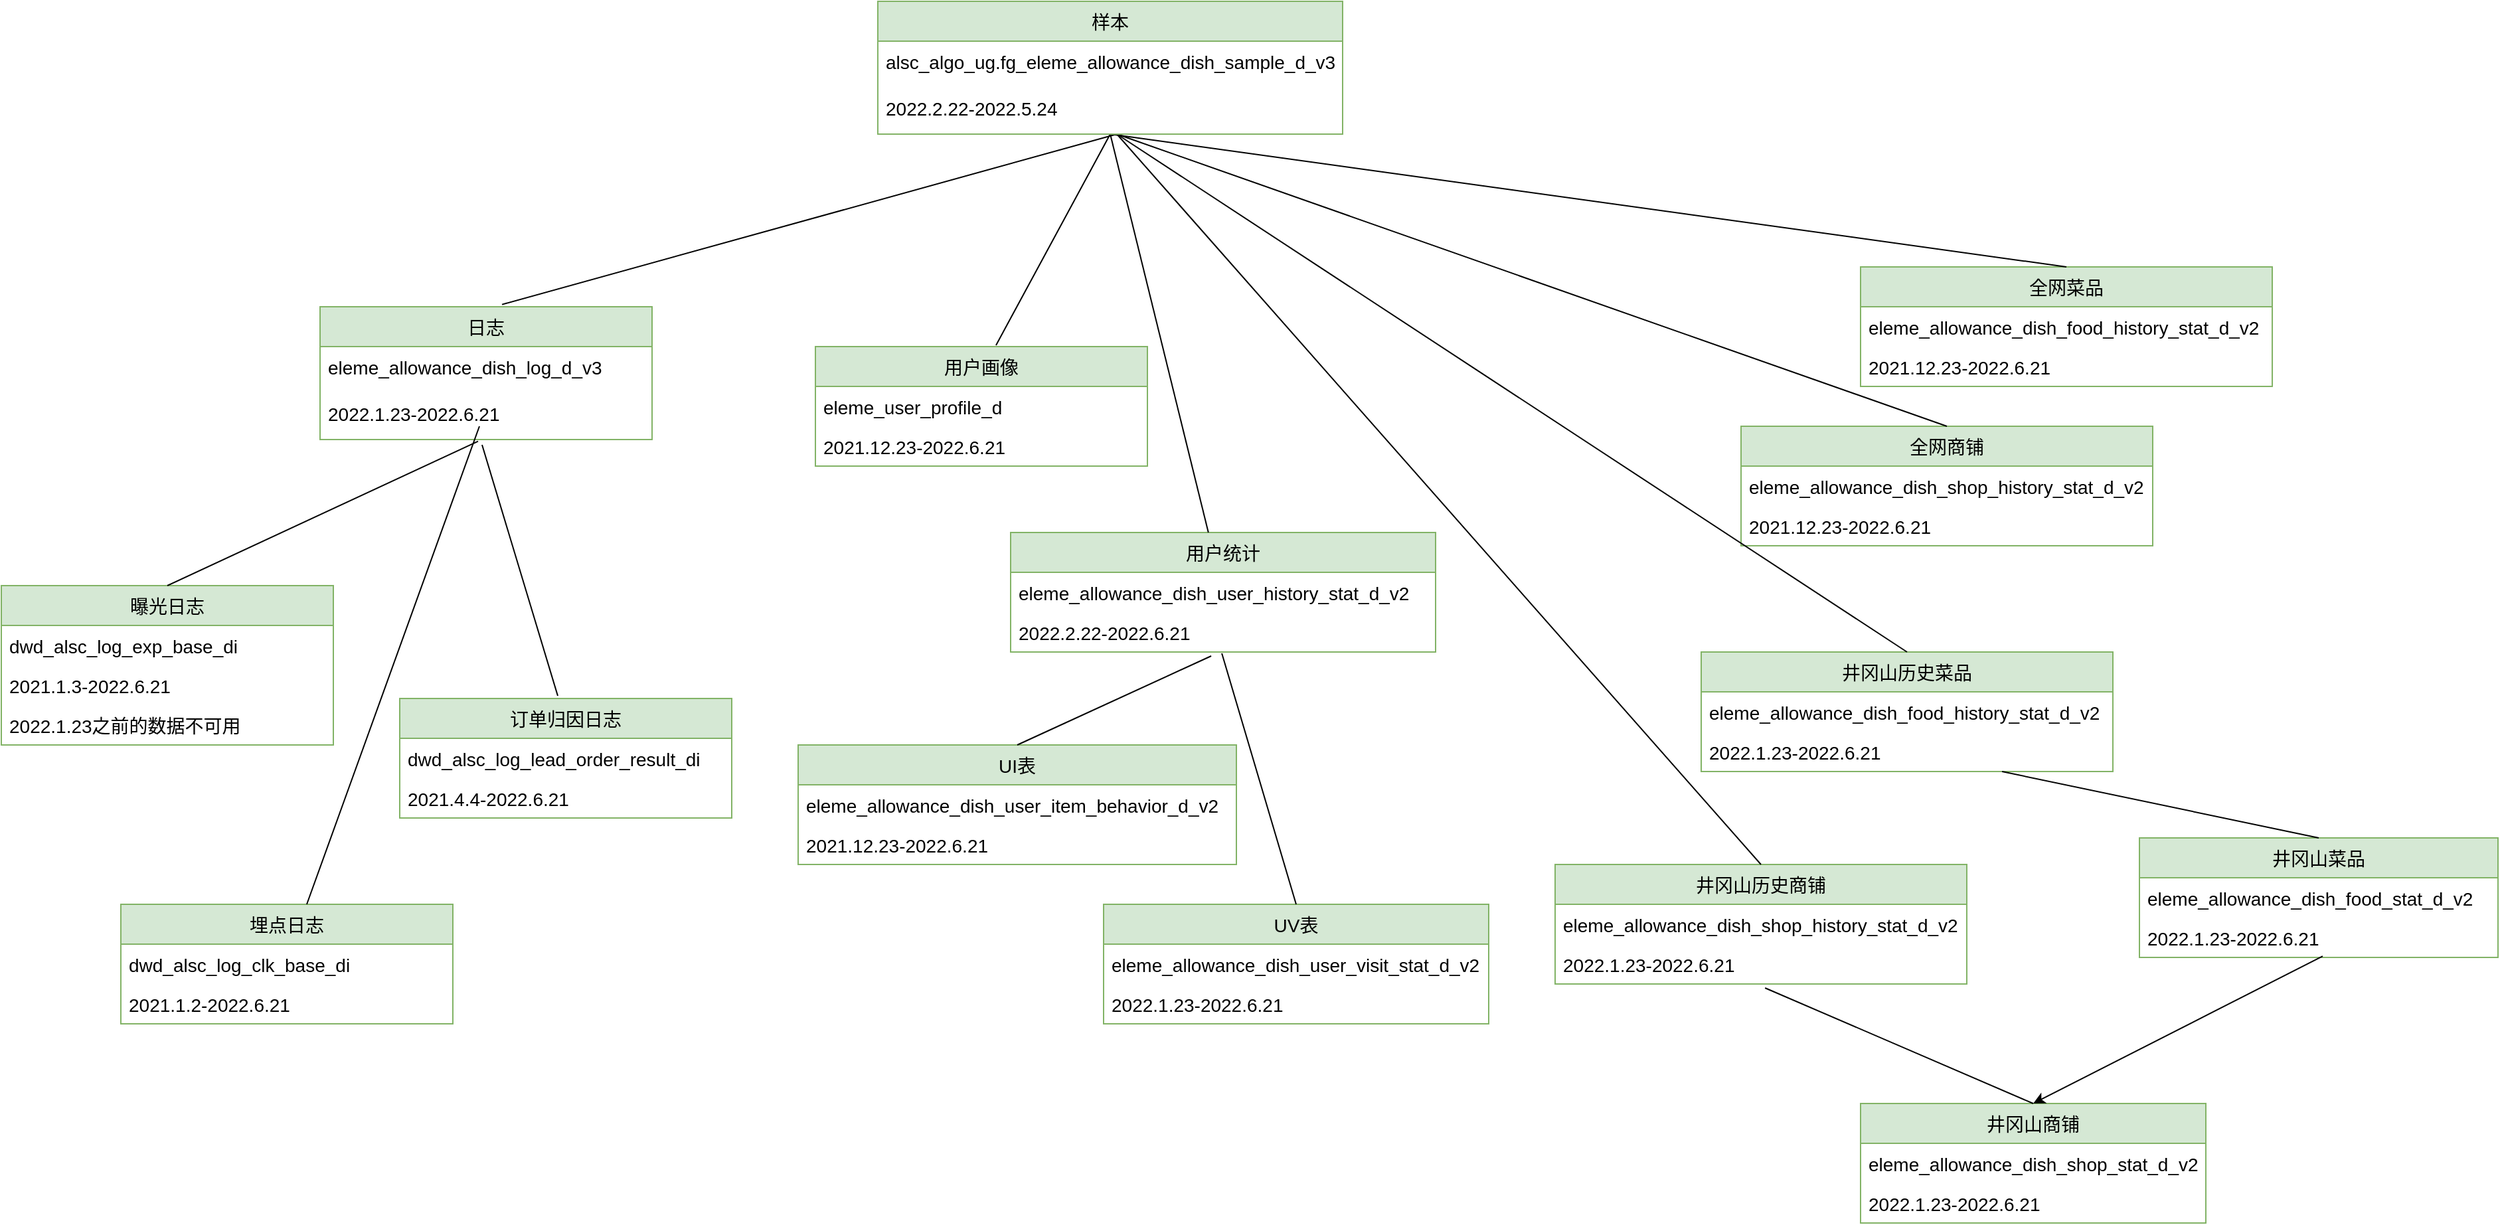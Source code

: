 <mxfile version="20.0.3" type="github">
  <diagram id="2DnHEuhvr_0OLsZTUTXN" name="Page-1">
    <mxGraphModel dx="2590" dy="977" grid="1" gridSize="10" guides="1" tooltips="1" connect="1" arrows="1" fold="1" page="1" pageScale="1" pageWidth="827" pageHeight="1169" math="0" shadow="0">
      <root>
        <mxCell id="0" />
        <mxCell id="1" parent="0" />
        <mxCell id="__hUjjfLbXIgwgU6XOn6-2" value="日志" style="swimlane;fontStyle=0;childLayout=stackLayout;horizontal=1;startSize=30;horizontalStack=0;resizeParent=1;resizeParentMax=0;resizeLast=0;collapsible=1;marginBottom=0;fontSize=14;fillColor=#d5e8d4;strokeColor=#82b366;" parent="1" vertex="1">
          <mxGeometry x="40" y="244" width="250" height="100" as="geometry" />
        </mxCell>
        <mxCell id="__hUjjfLbXIgwgU6XOn6-3" value="eleme_allowance_dish_log_d_v3" style="text;strokeColor=none;fillColor=none;align=left;verticalAlign=middle;spacingLeft=4;spacingRight=4;overflow=hidden;points=[[0,0.5],[1,0.5]];portConstraint=eastwest;rotatable=0;fontSize=14;" parent="__hUjjfLbXIgwgU6XOn6-2" vertex="1">
          <mxGeometry y="30" width="250" height="30" as="geometry" />
        </mxCell>
        <mxCell id="__hUjjfLbXIgwgU6XOn6-4" value="2022.1.23-2022.6.21" style="text;strokeColor=none;fillColor=none;align=left;verticalAlign=middle;spacingLeft=4;spacingRight=4;overflow=hidden;points=[[0,0.5],[1,0.5]];portConstraint=eastwest;rotatable=0;fontSize=14;" parent="__hUjjfLbXIgwgU6XOn6-2" vertex="1">
          <mxGeometry y="60" width="250" height="40" as="geometry" />
        </mxCell>
        <mxCell id="__hUjjfLbXIgwgU6XOn6-10" value="井冈山历史菜品" style="swimlane;fontStyle=0;childLayout=stackLayout;horizontal=1;startSize=30;horizontalStack=0;resizeParent=1;resizeParentMax=0;resizeLast=0;collapsible=1;marginBottom=0;fontSize=14;fillColor=#d5e8d4;strokeColor=#82b366;" parent="1" vertex="1">
          <mxGeometry x="1080" y="504" width="310" height="90" as="geometry" />
        </mxCell>
        <mxCell id="__hUjjfLbXIgwgU6XOn6-11" value="eleme_allowance_dish_food_history_stat_d_v2" style="text;strokeColor=none;fillColor=none;align=left;verticalAlign=middle;spacingLeft=4;spacingRight=4;overflow=hidden;points=[[0,0.5],[1,0.5]];portConstraint=eastwest;rotatable=0;fontSize=14;" parent="__hUjjfLbXIgwgU6XOn6-10" vertex="1">
          <mxGeometry y="30" width="310" height="30" as="geometry" />
        </mxCell>
        <mxCell id="__hUjjfLbXIgwgU6XOn6-12" value="2022.1.23-2022.6.21" style="text;strokeColor=none;fillColor=none;align=left;verticalAlign=middle;spacingLeft=4;spacingRight=4;overflow=hidden;points=[[0,0.5],[1,0.5]];portConstraint=eastwest;rotatable=0;fontSize=14;" parent="__hUjjfLbXIgwgU6XOn6-10" vertex="1">
          <mxGeometry y="60" width="310" height="30" as="geometry" />
        </mxCell>
        <mxCell id="HKc_wSAm82NZRpQKvtuA-1" value="" style="endArrow=none;html=1;rounded=0;exitX=0.548;exitY=-0.017;exitDx=0;exitDy=0;exitPerimeter=0;" parent="1" source="__hUjjfLbXIgwgU6XOn6-2" edge="1">
          <mxGeometry width="50" height="50" relative="1" as="geometry">
            <mxPoint x="570" y="204" as="sourcePoint" />
            <mxPoint x="640" y="114" as="targetPoint" />
          </mxGeometry>
        </mxCell>
        <mxCell id="HKc_wSAm82NZRpQKvtuA-2" value="曝光日志" style="swimlane;fontStyle=0;childLayout=stackLayout;horizontal=1;startSize=30;horizontalStack=0;resizeParent=1;resizeParentMax=0;resizeLast=0;collapsible=1;marginBottom=0;fontSize=14;fillColor=#d5e8d4;strokeColor=#82b366;" parent="1" vertex="1">
          <mxGeometry x="-200" y="454" width="250" height="120" as="geometry" />
        </mxCell>
        <mxCell id="HKc_wSAm82NZRpQKvtuA-3" value="dwd_alsc_log_exp_base_di" style="text;strokeColor=none;fillColor=none;align=left;verticalAlign=middle;spacingLeft=4;spacingRight=4;overflow=hidden;points=[[0,0.5],[1,0.5]];portConstraint=eastwest;rotatable=0;fontSize=14;" parent="HKc_wSAm82NZRpQKvtuA-2" vertex="1">
          <mxGeometry y="30" width="250" height="30" as="geometry" />
        </mxCell>
        <mxCell id="HKc_wSAm82NZRpQKvtuA-4" value="2021.1.3-2022.6.21" style="text;strokeColor=none;fillColor=none;align=left;verticalAlign=middle;spacingLeft=4;spacingRight=4;overflow=hidden;points=[[0,0.5],[1,0.5]];portConstraint=eastwest;rotatable=0;fontSize=14;" parent="HKc_wSAm82NZRpQKvtuA-2" vertex="1">
          <mxGeometry y="60" width="250" height="30" as="geometry" />
        </mxCell>
        <mxCell id="HKc_wSAm82NZRpQKvtuA-11" value="2022.1.23之前的数据不可用" style="text;strokeColor=none;fillColor=none;align=left;verticalAlign=middle;spacingLeft=4;spacingRight=4;overflow=hidden;points=[[0,0.5],[1,0.5]];portConstraint=eastwest;rotatable=0;fontSize=14;" parent="HKc_wSAm82NZRpQKvtuA-2" vertex="1">
          <mxGeometry y="90" width="250" height="30" as="geometry" />
        </mxCell>
        <mxCell id="HKc_wSAm82NZRpQKvtuA-5" value="订单归因日志" style="swimlane;fontStyle=0;childLayout=stackLayout;horizontal=1;startSize=30;horizontalStack=0;resizeParent=1;resizeParentMax=0;resizeLast=0;collapsible=1;marginBottom=0;fontSize=14;fillColor=#d5e8d4;strokeColor=#82b366;" parent="1" vertex="1">
          <mxGeometry x="100" y="539" width="250" height="90" as="geometry" />
        </mxCell>
        <mxCell id="HKc_wSAm82NZRpQKvtuA-6" value="dwd_alsc_log_lead_order_result_di" style="text;strokeColor=none;fillColor=none;align=left;verticalAlign=middle;spacingLeft=4;spacingRight=4;overflow=hidden;points=[[0,0.5],[1,0.5]];portConstraint=eastwest;rotatable=0;fontSize=14;" parent="HKc_wSAm82NZRpQKvtuA-5" vertex="1">
          <mxGeometry y="30" width="250" height="30" as="geometry" />
        </mxCell>
        <mxCell id="HKc_wSAm82NZRpQKvtuA-7" value="2021.4.4-2022.6.21" style="text;strokeColor=none;fillColor=none;align=left;verticalAlign=middle;spacingLeft=4;spacingRight=4;overflow=hidden;points=[[0,0.5],[1,0.5]];portConstraint=eastwest;rotatable=0;fontSize=14;" parent="HKc_wSAm82NZRpQKvtuA-5" vertex="1">
          <mxGeometry y="60" width="250" height="30" as="geometry" />
        </mxCell>
        <mxCell id="HKc_wSAm82NZRpQKvtuA-8" value="埋点日志" style="swimlane;fontStyle=0;childLayout=stackLayout;horizontal=1;startSize=30;horizontalStack=0;resizeParent=1;resizeParentMax=0;resizeLast=0;collapsible=1;marginBottom=0;fontSize=14;fillColor=#d5e8d4;strokeColor=#82b366;" parent="1" vertex="1">
          <mxGeometry x="-110" y="694" width="250" height="90" as="geometry" />
        </mxCell>
        <mxCell id="HKc_wSAm82NZRpQKvtuA-9" value="dwd_alsc_log_clk_base_di" style="text;strokeColor=none;fillColor=none;align=left;verticalAlign=middle;spacingLeft=4;spacingRight=4;overflow=hidden;points=[[0,0.5],[1,0.5]];portConstraint=eastwest;rotatable=0;fontSize=14;" parent="HKc_wSAm82NZRpQKvtuA-8" vertex="1">
          <mxGeometry y="30" width="250" height="30" as="geometry" />
        </mxCell>
        <mxCell id="HKc_wSAm82NZRpQKvtuA-10" value="2021.1.2-2022.6.21" style="text;strokeColor=none;fillColor=none;align=left;verticalAlign=middle;spacingLeft=4;spacingRight=4;overflow=hidden;points=[[0,0.5],[1,0.5]];portConstraint=eastwest;rotatable=0;fontSize=14;" parent="HKc_wSAm82NZRpQKvtuA-8" vertex="1">
          <mxGeometry y="60" width="250" height="30" as="geometry" />
        </mxCell>
        <mxCell id="HKc_wSAm82NZRpQKvtuA-12" value="" style="endArrow=none;html=1;rounded=0;entryX=0.476;entryY=1.033;entryDx=0;entryDy=0;entryPerimeter=0;exitX=0.5;exitY=0;exitDx=0;exitDy=0;" parent="1" source="HKc_wSAm82NZRpQKvtuA-2" target="__hUjjfLbXIgwgU6XOn6-4" edge="1">
          <mxGeometry width="50" height="50" relative="1" as="geometry">
            <mxPoint x="170" y="414" as="sourcePoint" />
            <mxPoint x="220" y="364" as="targetPoint" />
          </mxGeometry>
        </mxCell>
        <mxCell id="HKc_wSAm82NZRpQKvtuA-13" value="" style="endArrow=none;html=1;rounded=0;exitX=0.56;exitY=0;exitDx=0;exitDy=0;exitPerimeter=0;" parent="1" source="HKc_wSAm82NZRpQKvtuA-8" edge="1">
          <mxGeometry width="50" height="50" relative="1" as="geometry">
            <mxPoint x="130" y="424" as="sourcePoint" />
            <mxPoint x="160" y="334" as="targetPoint" />
          </mxGeometry>
        </mxCell>
        <mxCell id="HKc_wSAm82NZRpQKvtuA-14" value="" style="endArrow=none;html=1;rounded=0;entryX=0.488;entryY=1.1;entryDx=0;entryDy=0;entryPerimeter=0;exitX=0.476;exitY=-0.022;exitDx=0;exitDy=0;exitPerimeter=0;" parent="1" source="HKc_wSAm82NZRpQKvtuA-5" target="__hUjjfLbXIgwgU6XOn6-4" edge="1">
          <mxGeometry width="50" height="50" relative="1" as="geometry">
            <mxPoint x="240" y="424" as="sourcePoint" />
            <mxPoint x="290" y="374" as="targetPoint" />
          </mxGeometry>
        </mxCell>
        <mxCell id="HKc_wSAm82NZRpQKvtuA-15" value="" style="endArrow=none;html=1;rounded=0;entryX=0.5;entryY=1;entryDx=0;entryDy=0;exitX=0.544;exitY=-0.011;exitDx=0;exitDy=0;exitPerimeter=0;" parent="1" source="HKc_wSAm82NZRpQKvtuA-16" edge="1">
          <mxGeometry width="50" height="50" relative="1" as="geometry">
            <mxPoint x="615" y="244" as="sourcePoint" />
            <mxPoint x="635" y="114" as="targetPoint" />
          </mxGeometry>
        </mxCell>
        <mxCell id="HKc_wSAm82NZRpQKvtuA-16" value="用户画像" style="swimlane;fontStyle=0;childLayout=stackLayout;horizontal=1;startSize=30;horizontalStack=0;resizeParent=1;resizeParentMax=0;resizeLast=0;collapsible=1;marginBottom=0;fontSize=14;fillColor=#d5e8d4;strokeColor=#82b366;" parent="1" vertex="1">
          <mxGeometry x="413" y="274" width="250" height="90" as="geometry" />
        </mxCell>
        <mxCell id="HKc_wSAm82NZRpQKvtuA-17" value="eleme_user_profile_d" style="text;strokeColor=none;fillColor=none;align=left;verticalAlign=middle;spacingLeft=4;spacingRight=4;overflow=hidden;points=[[0,0.5],[1,0.5]];portConstraint=eastwest;rotatable=0;fontSize=14;" parent="HKc_wSAm82NZRpQKvtuA-16" vertex="1">
          <mxGeometry y="30" width="250" height="30" as="geometry" />
        </mxCell>
        <mxCell id="HKc_wSAm82NZRpQKvtuA-18" value="2021.12.23-2022.6.21" style="text;strokeColor=none;fillColor=none;align=left;verticalAlign=middle;spacingLeft=4;spacingRight=4;overflow=hidden;points=[[0,0.5],[1,0.5]];portConstraint=eastwest;rotatable=0;fontSize=14;" parent="HKc_wSAm82NZRpQKvtuA-16" vertex="1">
          <mxGeometry y="60" width="250" height="30" as="geometry" />
        </mxCell>
        <mxCell id="HKc_wSAm82NZRpQKvtuA-20" value="用户统计" style="swimlane;fontStyle=0;childLayout=stackLayout;horizontal=1;startSize=30;horizontalStack=0;resizeParent=1;resizeParentMax=0;resizeLast=0;collapsible=1;marginBottom=0;fontSize=14;fillColor=#d5e8d4;strokeColor=#82b366;" parent="1" vertex="1">
          <mxGeometry x="560" y="414" width="320" height="90" as="geometry" />
        </mxCell>
        <mxCell id="HKc_wSAm82NZRpQKvtuA-21" value="eleme_allowance_dish_user_history_stat_d_v2" style="text;strokeColor=none;fillColor=none;align=left;verticalAlign=middle;spacingLeft=4;spacingRight=4;overflow=hidden;points=[[0,0.5],[1,0.5]];portConstraint=eastwest;rotatable=0;fontSize=14;" parent="HKc_wSAm82NZRpQKvtuA-20" vertex="1">
          <mxGeometry y="30" width="320" height="30" as="geometry" />
        </mxCell>
        <mxCell id="HKc_wSAm82NZRpQKvtuA-22" value="2022.2.22-2022.6.21" style="text;strokeColor=none;fillColor=none;align=left;verticalAlign=middle;spacingLeft=4;spacingRight=4;overflow=hidden;points=[[0,0.5],[1,0.5]];portConstraint=eastwest;rotatable=0;fontSize=14;" parent="HKc_wSAm82NZRpQKvtuA-20" vertex="1">
          <mxGeometry y="60" width="320" height="30" as="geometry" />
        </mxCell>
        <mxCell id="HKc_wSAm82NZRpQKvtuA-25" value="" style="endArrow=none;html=1;rounded=0;entryX=0.5;entryY=1;entryDx=0;entryDy=0;" parent="1" source="HKc_wSAm82NZRpQKvtuA-20" edge="1">
          <mxGeometry width="50" height="50" relative="1" as="geometry">
            <mxPoint x="680" y="284" as="sourcePoint" />
            <mxPoint x="635" y="114" as="targetPoint" />
          </mxGeometry>
        </mxCell>
        <mxCell id="HKc_wSAm82NZRpQKvtuA-26" value="UI表" style="swimlane;fontStyle=0;childLayout=stackLayout;horizontal=1;startSize=30;horizontalStack=0;resizeParent=1;resizeParentMax=0;resizeLast=0;collapsible=1;marginBottom=0;fontSize=14;fillColor=#d5e8d4;strokeColor=#82b366;" parent="1" vertex="1">
          <mxGeometry x="400" y="574" width="330" height="90" as="geometry" />
        </mxCell>
        <mxCell id="HKc_wSAm82NZRpQKvtuA-27" value="eleme_allowance_dish_user_item_behavior_d_v2" style="text;strokeColor=none;fillColor=none;align=left;verticalAlign=middle;spacingLeft=4;spacingRight=4;overflow=hidden;points=[[0,0.5],[1,0.5]];portConstraint=eastwest;rotatable=0;fontSize=14;" parent="HKc_wSAm82NZRpQKvtuA-26" vertex="1">
          <mxGeometry y="30" width="330" height="30" as="geometry" />
        </mxCell>
        <mxCell id="HKc_wSAm82NZRpQKvtuA-28" value="2021.12.23-2022.6.21" style="text;strokeColor=none;fillColor=none;align=left;verticalAlign=middle;spacingLeft=4;spacingRight=4;overflow=hidden;points=[[0,0.5],[1,0.5]];portConstraint=eastwest;rotatable=0;fontSize=14;" parent="HKc_wSAm82NZRpQKvtuA-26" vertex="1">
          <mxGeometry y="60" width="330" height="30" as="geometry" />
        </mxCell>
        <mxCell id="HKc_wSAm82NZRpQKvtuA-29" value="UV表" style="swimlane;fontStyle=0;childLayout=stackLayout;horizontal=1;startSize=30;horizontalStack=0;resizeParent=1;resizeParentMax=0;resizeLast=0;collapsible=1;marginBottom=0;fontSize=14;fillColor=#d5e8d4;strokeColor=#82b366;" parent="1" vertex="1">
          <mxGeometry x="630" y="694" width="290" height="90" as="geometry" />
        </mxCell>
        <mxCell id="HKc_wSAm82NZRpQKvtuA-30" value="eleme_allowance_dish_user_visit_stat_d_v2" style="text;strokeColor=none;fillColor=none;align=left;verticalAlign=middle;spacingLeft=4;spacingRight=4;overflow=hidden;points=[[0,0.5],[1,0.5]];portConstraint=eastwest;rotatable=0;fontSize=14;" parent="HKc_wSAm82NZRpQKvtuA-29" vertex="1">
          <mxGeometry y="30" width="290" height="30" as="geometry" />
        </mxCell>
        <mxCell id="HKc_wSAm82NZRpQKvtuA-31" value="2022.1.23-2022.6.21" style="text;strokeColor=none;fillColor=none;align=left;verticalAlign=middle;spacingLeft=4;spacingRight=4;overflow=hidden;points=[[0,0.5],[1,0.5]];portConstraint=eastwest;rotatable=0;fontSize=14;" parent="HKc_wSAm82NZRpQKvtuA-29" vertex="1">
          <mxGeometry y="60" width="290" height="30" as="geometry" />
        </mxCell>
        <mxCell id="HKc_wSAm82NZRpQKvtuA-32" value="" style="endArrow=none;html=1;rounded=0;entryX=0.472;entryY=1.1;entryDx=0;entryDy=0;entryPerimeter=0;exitX=0.5;exitY=0;exitDx=0;exitDy=0;" parent="1" source="HKc_wSAm82NZRpQKvtuA-26" target="HKc_wSAm82NZRpQKvtuA-22" edge="1">
          <mxGeometry width="50" height="50" relative="1" as="geometry">
            <mxPoint x="660" y="574" as="sourcePoint" />
            <mxPoint x="710" y="524" as="targetPoint" />
          </mxGeometry>
        </mxCell>
        <mxCell id="HKc_wSAm82NZRpQKvtuA-33" value="" style="endArrow=none;html=1;rounded=0;entryX=0.497;entryY=1.033;entryDx=0;entryDy=0;entryPerimeter=0;exitX=0.5;exitY=0;exitDx=0;exitDy=0;" parent="1" source="HKc_wSAm82NZRpQKvtuA-29" target="HKc_wSAm82NZRpQKvtuA-22" edge="1">
          <mxGeometry width="50" height="50" relative="1" as="geometry">
            <mxPoint x="770" y="614" as="sourcePoint" />
            <mxPoint x="820" y="564" as="targetPoint" />
          </mxGeometry>
        </mxCell>
        <mxCell id="HKc_wSAm82NZRpQKvtuA-34" value="井冈山历史商铺" style="swimlane;fontStyle=0;childLayout=stackLayout;horizontal=1;startSize=30;horizontalStack=0;resizeParent=1;resizeParentMax=0;resizeLast=0;collapsible=1;marginBottom=0;fontSize=14;fillColor=#d5e8d4;strokeColor=#82b366;" parent="1" vertex="1">
          <mxGeometry x="970" y="664" width="310" height="90" as="geometry" />
        </mxCell>
        <mxCell id="HKc_wSAm82NZRpQKvtuA-35" value="eleme_allowance_dish_shop_history_stat_d_v2" style="text;strokeColor=none;fillColor=none;align=left;verticalAlign=middle;spacingLeft=4;spacingRight=4;overflow=hidden;points=[[0,0.5],[1,0.5]];portConstraint=eastwest;rotatable=0;fontSize=14;" parent="HKc_wSAm82NZRpQKvtuA-34" vertex="1">
          <mxGeometry y="30" width="310" height="30" as="geometry" />
        </mxCell>
        <mxCell id="HKc_wSAm82NZRpQKvtuA-36" value="2022.1.23-2022.6.21" style="text;strokeColor=none;fillColor=none;align=left;verticalAlign=middle;spacingLeft=4;spacingRight=4;overflow=hidden;points=[[0,0.5],[1,0.5]];portConstraint=eastwest;rotatable=0;fontSize=14;" parent="HKc_wSAm82NZRpQKvtuA-34" vertex="1">
          <mxGeometry y="60" width="310" height="30" as="geometry" />
        </mxCell>
        <mxCell id="HKc_wSAm82NZRpQKvtuA-37" value="全网菜品" style="swimlane;fontStyle=0;childLayout=stackLayout;horizontal=1;startSize=30;horizontalStack=0;resizeParent=1;resizeParentMax=0;resizeLast=0;collapsible=1;marginBottom=0;fontSize=14;fillColor=#d5e8d4;strokeColor=#82b366;" parent="1" vertex="1">
          <mxGeometry x="1200" y="214" width="310" height="90" as="geometry" />
        </mxCell>
        <mxCell id="HKc_wSAm82NZRpQKvtuA-38" value="eleme_allowance_dish_food_history_stat_d_v2" style="text;strokeColor=none;fillColor=none;align=left;verticalAlign=middle;spacingLeft=4;spacingRight=4;overflow=hidden;points=[[0,0.5],[1,0.5]];portConstraint=eastwest;rotatable=0;fontSize=14;" parent="HKc_wSAm82NZRpQKvtuA-37" vertex="1">
          <mxGeometry y="30" width="310" height="30" as="geometry" />
        </mxCell>
        <mxCell id="HKc_wSAm82NZRpQKvtuA-39" value="2021.12.23-2022.6.21" style="text;strokeColor=none;fillColor=none;align=left;verticalAlign=middle;spacingLeft=4;spacingRight=4;overflow=hidden;points=[[0,0.5],[1,0.5]];portConstraint=eastwest;rotatable=0;fontSize=14;" parent="HKc_wSAm82NZRpQKvtuA-37" vertex="1">
          <mxGeometry y="60" width="310" height="30" as="geometry" />
        </mxCell>
        <mxCell id="HKc_wSAm82NZRpQKvtuA-40" value="全网商铺" style="swimlane;fontStyle=0;childLayout=stackLayout;horizontal=1;startSize=30;horizontalStack=0;resizeParent=1;resizeParentMax=0;resizeLast=0;collapsible=1;marginBottom=0;fontSize=14;fillColor=#d5e8d4;strokeColor=#82b366;" parent="1" vertex="1">
          <mxGeometry x="1110" y="334" width="310" height="90" as="geometry" />
        </mxCell>
        <mxCell id="HKc_wSAm82NZRpQKvtuA-41" value="eleme_allowance_dish_shop_history_stat_d_v2" style="text;strokeColor=none;fillColor=none;align=left;verticalAlign=middle;spacingLeft=4;spacingRight=4;overflow=hidden;points=[[0,0.5],[1,0.5]];portConstraint=eastwest;rotatable=0;fontSize=14;" parent="HKc_wSAm82NZRpQKvtuA-40" vertex="1">
          <mxGeometry y="30" width="310" height="30" as="geometry" />
        </mxCell>
        <mxCell id="HKc_wSAm82NZRpQKvtuA-42" value="2021.12.23-2022.6.21" style="text;strokeColor=none;fillColor=none;align=left;verticalAlign=middle;spacingLeft=4;spacingRight=4;overflow=hidden;points=[[0,0.5],[1,0.5]];portConstraint=eastwest;rotatable=0;fontSize=14;" parent="HKc_wSAm82NZRpQKvtuA-40" vertex="1">
          <mxGeometry y="60" width="310" height="30" as="geometry" />
        </mxCell>
        <mxCell id="HKc_wSAm82NZRpQKvtuA-43" value="" style="endArrow=none;html=1;rounded=0;entryX=0.5;entryY=0;entryDx=0;entryDy=0;exitX=0.5;exitY=1;exitDx=0;exitDy=0;" parent="1" target="HKc_wSAm82NZRpQKvtuA-37" edge="1">
          <mxGeometry width="50" height="50" relative="1" as="geometry">
            <mxPoint x="635" y="114" as="sourcePoint" />
            <mxPoint x="860" y="244" as="targetPoint" />
          </mxGeometry>
        </mxCell>
        <mxCell id="HKc_wSAm82NZRpQKvtuA-44" value="" style="endArrow=none;html=1;rounded=0;exitX=0.5;exitY=0;exitDx=0;exitDy=0;" parent="1" source="HKc_wSAm82NZRpQKvtuA-40" edge="1">
          <mxGeometry width="50" height="50" relative="1" as="geometry">
            <mxPoint x="750" y="334" as="sourcePoint" />
            <mxPoint x="640" y="114" as="targetPoint" />
          </mxGeometry>
        </mxCell>
        <mxCell id="HKc_wSAm82NZRpQKvtuA-45" value="" style="endArrow=none;html=1;rounded=0;exitX=0.5;exitY=0;exitDx=0;exitDy=0;" parent="1" source="__hUjjfLbXIgwgU6XOn6-10" edge="1">
          <mxGeometry width="50" height="50" relative="1" as="geometry">
            <mxPoint x="730" y="304" as="sourcePoint" />
            <mxPoint x="640" y="114" as="targetPoint" />
          </mxGeometry>
        </mxCell>
        <mxCell id="HKc_wSAm82NZRpQKvtuA-46" value="" style="endArrow=none;html=1;rounded=0;exitX=0.5;exitY=0;exitDx=0;exitDy=0;" parent="1" source="HKc_wSAm82NZRpQKvtuA-34" edge="1">
          <mxGeometry width="50" height="50" relative="1" as="geometry">
            <mxPoint x="750" y="394" as="sourcePoint" />
            <mxPoint x="640" y="114" as="targetPoint" />
          </mxGeometry>
        </mxCell>
        <mxCell id="HKc_wSAm82NZRpQKvtuA-47" value="井冈山菜品" style="swimlane;fontStyle=0;childLayout=stackLayout;horizontal=1;startSize=30;horizontalStack=0;resizeParent=1;resizeParentMax=0;resizeLast=0;collapsible=1;marginBottom=0;fontSize=14;fillColor=#d5e8d4;strokeColor=#82b366;" parent="1" vertex="1">
          <mxGeometry x="1410" y="644" width="270" height="90" as="geometry" />
        </mxCell>
        <mxCell id="HKc_wSAm82NZRpQKvtuA-48" value="eleme_allowance_dish_food_stat_d_v2" style="text;strokeColor=none;fillColor=none;align=left;verticalAlign=middle;spacingLeft=4;spacingRight=4;overflow=hidden;points=[[0,0.5],[1,0.5]];portConstraint=eastwest;rotatable=0;fontSize=14;" parent="HKc_wSAm82NZRpQKvtuA-47" vertex="1">
          <mxGeometry y="30" width="270" height="30" as="geometry" />
        </mxCell>
        <mxCell id="HKc_wSAm82NZRpQKvtuA-49" value="2022.1.23-2022.6.21" style="text;strokeColor=none;fillColor=none;align=left;verticalAlign=middle;spacingLeft=4;spacingRight=4;overflow=hidden;points=[[0,0.5],[1,0.5]];portConstraint=eastwest;rotatable=0;fontSize=14;" parent="HKc_wSAm82NZRpQKvtuA-47" vertex="1">
          <mxGeometry y="60" width="270" height="30" as="geometry" />
        </mxCell>
        <mxCell id="HKc_wSAm82NZRpQKvtuA-50" value="井冈山商铺" style="swimlane;fontStyle=0;childLayout=stackLayout;horizontal=1;startSize=30;horizontalStack=0;resizeParent=1;resizeParentMax=0;resizeLast=0;collapsible=1;marginBottom=0;fontSize=14;fillColor=#d5e8d4;strokeColor=#82b366;" parent="1" vertex="1">
          <mxGeometry x="1200" y="844" width="260" height="90" as="geometry" />
        </mxCell>
        <mxCell id="HKc_wSAm82NZRpQKvtuA-51" value="eleme_allowance_dish_shop_stat_d_v2" style="text;strokeColor=none;fillColor=none;align=left;verticalAlign=middle;spacingLeft=4;spacingRight=4;overflow=hidden;points=[[0,0.5],[1,0.5]];portConstraint=eastwest;rotatable=0;fontSize=14;" parent="HKc_wSAm82NZRpQKvtuA-50" vertex="1">
          <mxGeometry y="30" width="260" height="30" as="geometry" />
        </mxCell>
        <mxCell id="HKc_wSAm82NZRpQKvtuA-52" value="2022.1.23-2022.6.21" style="text;strokeColor=none;fillColor=none;align=left;verticalAlign=middle;spacingLeft=4;spacingRight=4;overflow=hidden;points=[[0,0.5],[1,0.5]];portConstraint=eastwest;rotatable=0;fontSize=14;" parent="HKc_wSAm82NZRpQKvtuA-50" vertex="1">
          <mxGeometry y="60" width="260" height="30" as="geometry" />
        </mxCell>
        <mxCell id="HKc_wSAm82NZRpQKvtuA-56" value="" style="endArrow=none;html=1;rounded=0;exitX=0.5;exitY=0;exitDx=0;exitDy=0;" parent="1" source="HKc_wSAm82NZRpQKvtuA-47" target="__hUjjfLbXIgwgU6XOn6-12" edge="1">
          <mxGeometry width="50" height="50" relative="1" as="geometry">
            <mxPoint x="1290" y="654" as="sourcePoint" />
            <mxPoint x="1340" y="604" as="targetPoint" />
          </mxGeometry>
        </mxCell>
        <mxCell id="HKc_wSAm82NZRpQKvtuA-57" value="" style="endArrow=none;html=1;rounded=0;entryX=0.51;entryY=1.1;entryDx=0;entryDy=0;entryPerimeter=0;exitX=0.5;exitY=0;exitDx=0;exitDy=0;" parent="1" source="HKc_wSAm82NZRpQKvtuA-50" target="HKc_wSAm82NZRpQKvtuA-36" edge="1">
          <mxGeometry width="50" height="50" relative="1" as="geometry">
            <mxPoint x="1110" y="804" as="sourcePoint" />
            <mxPoint x="1160" y="754" as="targetPoint" />
          </mxGeometry>
        </mxCell>
        <mxCell id="HKc_wSAm82NZRpQKvtuA-55" value="" style="endArrow=classic;html=1;rounded=0;entryX=0.5;entryY=0;entryDx=0;entryDy=0;exitX=0.511;exitY=0.967;exitDx=0;exitDy=0;exitPerimeter=0;" parent="1" source="HKc_wSAm82NZRpQKvtuA-49" target="HKc_wSAm82NZRpQKvtuA-50" edge="1">
          <mxGeometry width="50" height="50" relative="1" as="geometry">
            <mxPoint x="1536.36" y="764.75" as="sourcePoint" />
            <mxPoint x="1590" y="684" as="targetPoint" />
          </mxGeometry>
        </mxCell>
        <mxCell id="k5zJl7cuPTlAQMFmBGXO-1" value="样本" style="swimlane;fontStyle=0;childLayout=stackLayout;horizontal=1;startSize=30;horizontalStack=0;resizeParent=1;resizeParentMax=0;resizeLast=0;collapsible=1;marginBottom=0;fontSize=14;fillColor=#d5e8d4;strokeColor=#82b366;" parent="1" vertex="1">
          <mxGeometry x="460" y="14" width="350" height="100" as="geometry" />
        </mxCell>
        <mxCell id="k5zJl7cuPTlAQMFmBGXO-2" value="alsc_algo_ug.fg_eleme_allowance_dish_sample_d_v3" style="text;strokeColor=none;fillColor=none;align=left;verticalAlign=middle;spacingLeft=4;spacingRight=4;overflow=hidden;points=[[0,0.5],[1,0.5]];portConstraint=eastwest;rotatable=0;fontSize=14;" parent="k5zJl7cuPTlAQMFmBGXO-1" vertex="1">
          <mxGeometry y="30" width="350" height="30" as="geometry" />
        </mxCell>
        <mxCell id="k5zJl7cuPTlAQMFmBGXO-3" value="2022.2.22-2022.5.24" style="text;strokeColor=none;fillColor=none;align=left;verticalAlign=middle;spacingLeft=4;spacingRight=4;overflow=hidden;points=[[0,0.5],[1,0.5]];portConstraint=eastwest;rotatable=0;fontSize=14;" parent="k5zJl7cuPTlAQMFmBGXO-1" vertex="1">
          <mxGeometry y="60" width="350" height="40" as="geometry" />
        </mxCell>
      </root>
    </mxGraphModel>
  </diagram>
</mxfile>
